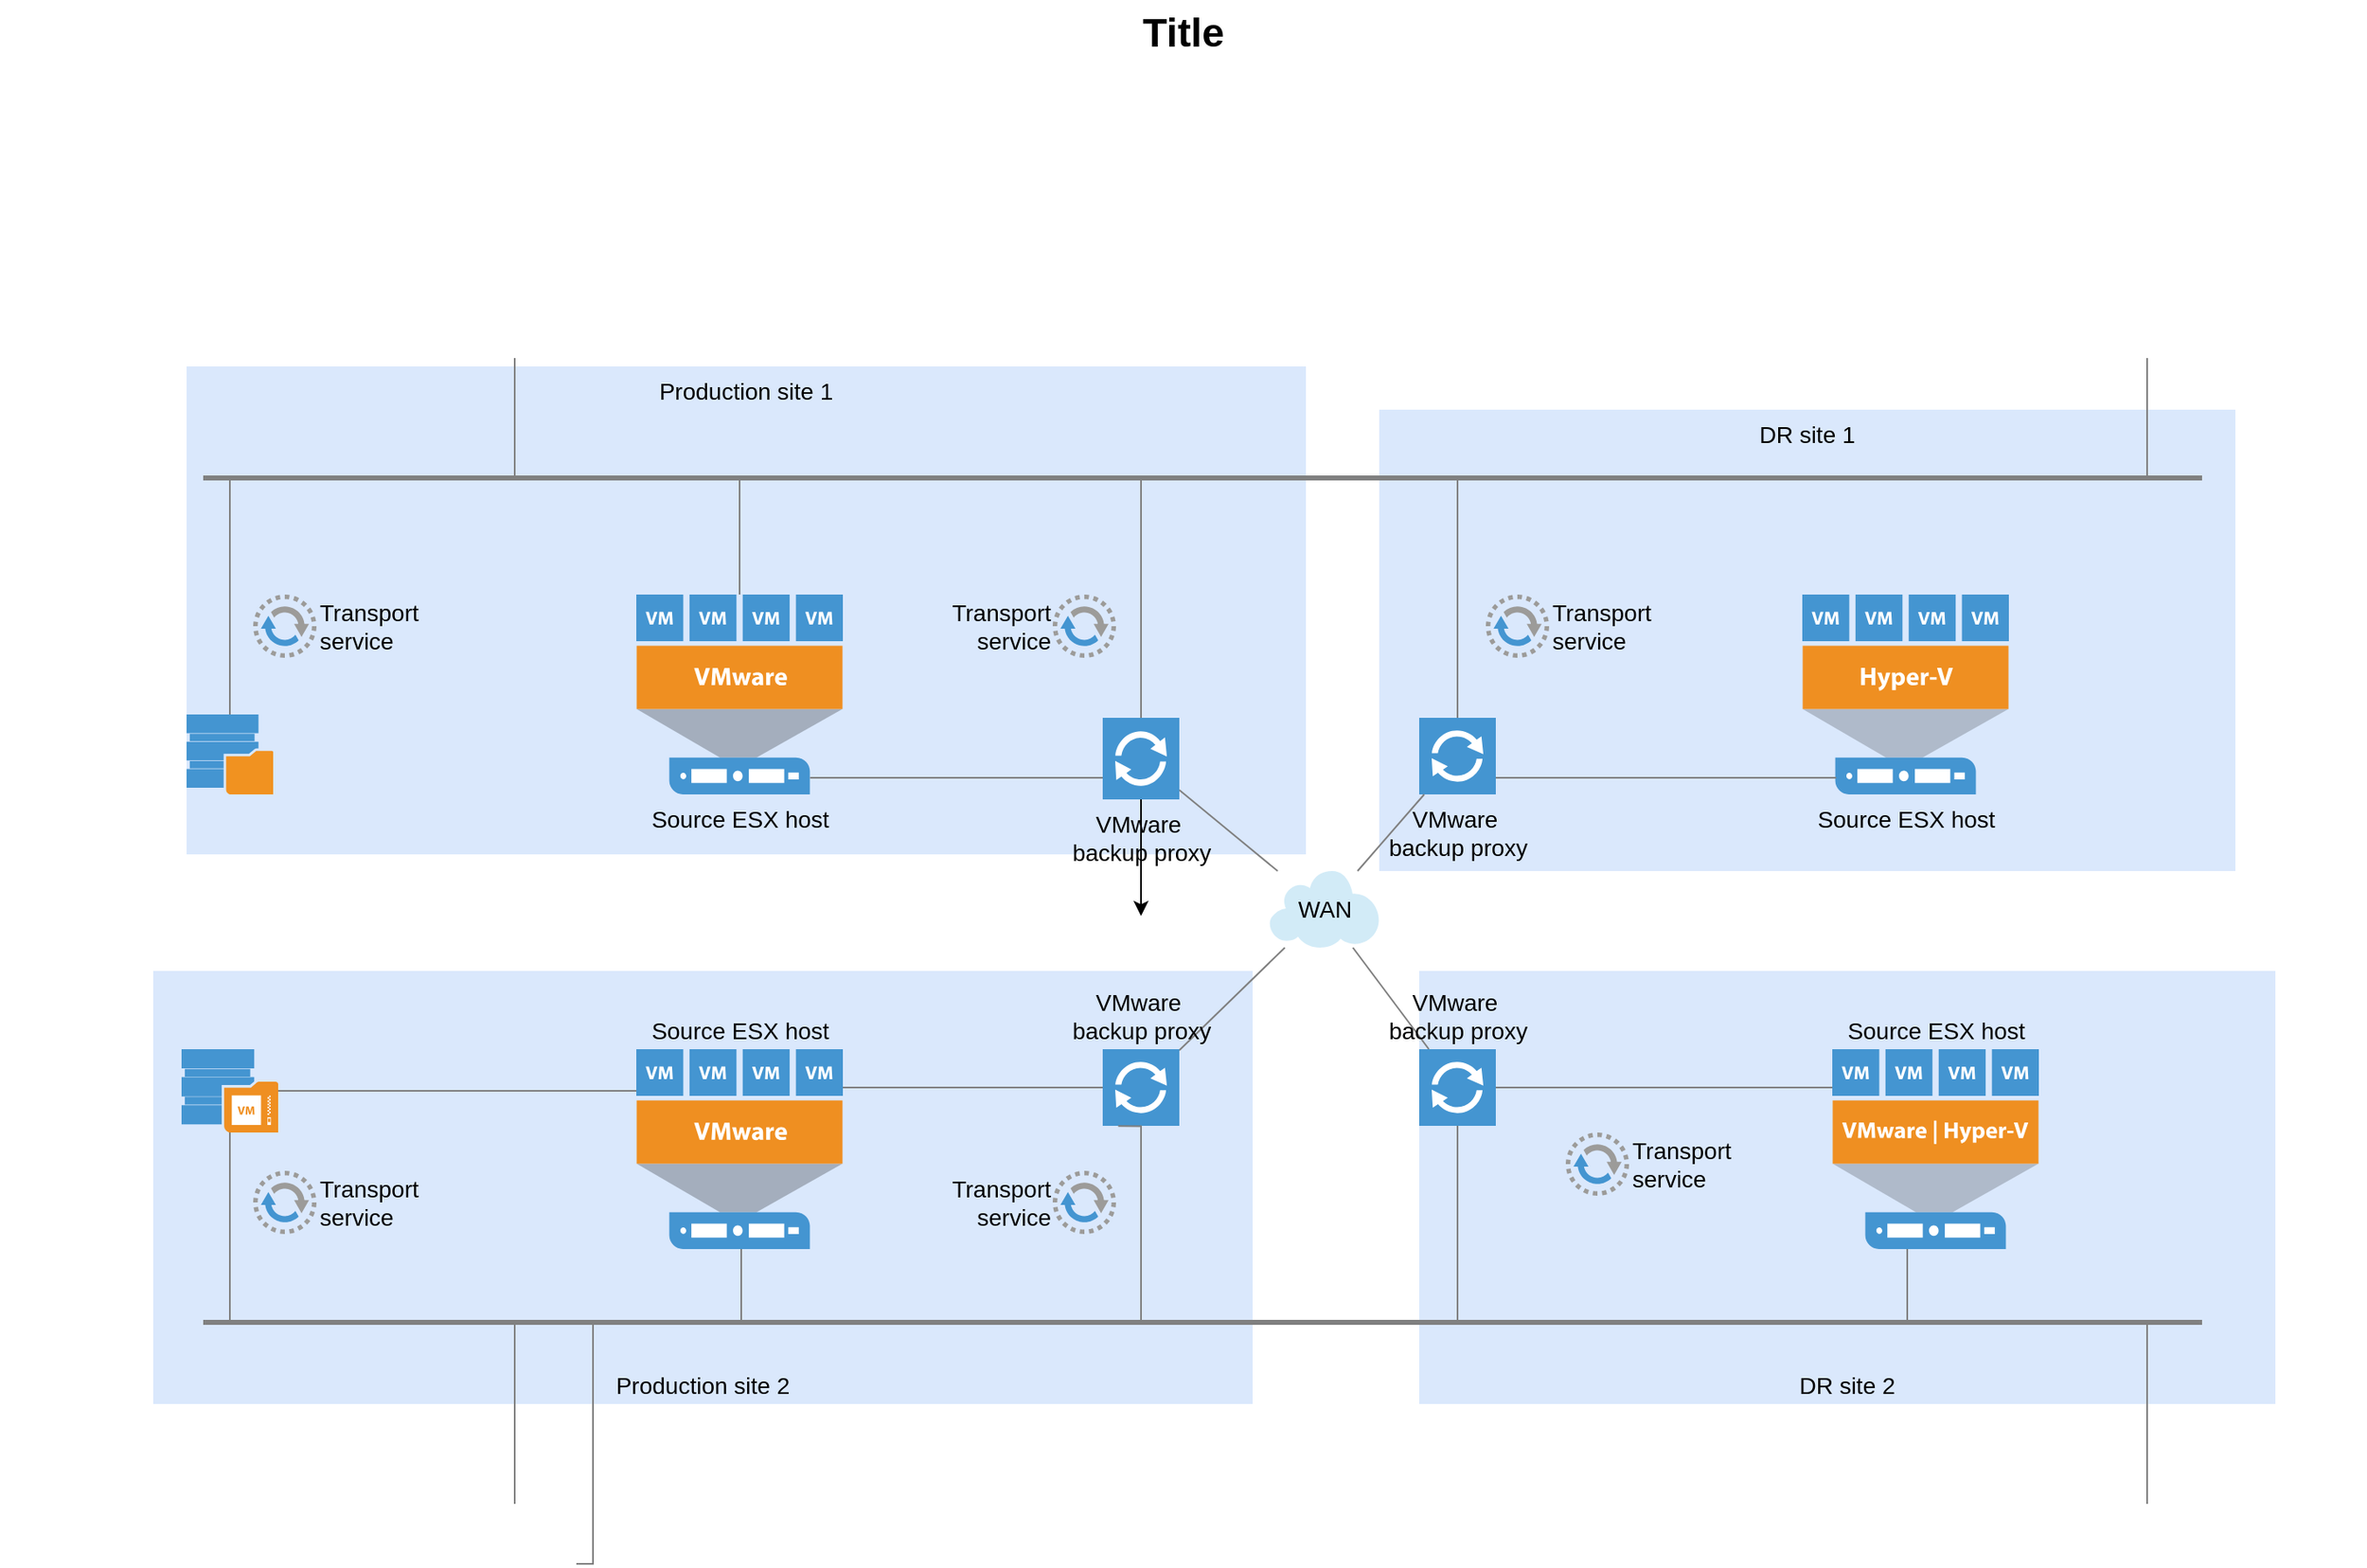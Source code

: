 <mxfile version="14.5.7" type="github" pages="2">
  <diagram name="Page-1" id="197159a0-c6a4-9194-75a8-e4174976684c">
    <mxGraphModel dx="1527" dy="981" grid="1" gridSize="10" guides="1" tooltips="1" connect="1" arrows="1" fold="1" page="1" pageScale="1.5" pageWidth="1169" pageHeight="826" background="none" math="0" shadow="0">
      <root>
        <mxCell id="0" style=";html=1;" />
        <mxCell id="1" style=";html=1;" parent="0" />
        <mxCell id="1257a543d1cacc4b-46" value="DR site 2" style="whiteSpace=wrap;html=1;fillColor=#dae8fc;fontSize=14;strokeColor=none;verticalAlign=bottom;" parent="1" vertex="1">
          <mxGeometry x="1012" y="643" width="514" height="260" as="geometry" />
        </mxCell>
        <mxCell id="1257a543d1cacc4b-45" value="Production site 2" style="whiteSpace=wrap;html=1;fillColor=#dae8fc;fontSize=14;strokeColor=none;verticalAlign=bottom;" parent="1" vertex="1">
          <mxGeometry x="252" y="643" width="660" height="260" as="geometry" />
        </mxCell>
        <mxCell id="1257a543d1cacc4b-44" value="DR site 1" style="whiteSpace=wrap;html=1;fillColor=#dae8fc;fontSize=14;strokeColor=none;verticalAlign=top;" parent="1" vertex="1">
          <mxGeometry x="988" y="306" width="514" height="277" as="geometry" />
        </mxCell>
        <mxCell id="1257a543d1cacc4b-43" value="Production site 1" style="whiteSpace=wrap;html=1;fillColor=#dae8fc;fontSize=14;strokeColor=none;verticalAlign=top;" parent="1" vertex="1">
          <mxGeometry x="272" y="280" width="672" height="293" as="geometry" />
        </mxCell>
        <mxCell id="1257a543d1cacc4b-11" style="edgeStyle=orthogonalEdgeStyle;rounded=0;html=1;startSize=10;endSize=10;jettySize=auto;orthogonalLoop=1;fontSize=14;endArrow=none;endFill=0;strokeColor=#808080;" parent="1" target="1257a543d1cacc4b-5" edge="1">
          <mxGeometry relative="1" as="geometry">
            <Array as="points">
              <mxPoint x="469" y="347" />
              <mxPoint x="604" y="347" />
            </Array>
            <mxPoint x="469" y="275" as="sourcePoint" />
          </mxGeometry>
        </mxCell>
        <mxCell id="1257a543d1cacc4b-12" style="edgeStyle=orthogonalEdgeStyle;rounded=0;html=1;startSize=10;endSize=10;jettySize=auto;orthogonalLoop=1;fontSize=14;endArrow=none;endFill=0;strokeColor=#808080;" parent="1" target="1257a543d1cacc4b-7" edge="1">
          <mxGeometry relative="1" as="geometry">
            <Array as="points">
              <mxPoint x="469" y="347" />
              <mxPoint x="845" y="347" />
            </Array>
            <mxPoint x="469" y="275" as="sourcePoint" />
          </mxGeometry>
        </mxCell>
        <mxCell id="1257a543d1cacc4b-13" style="edgeStyle=orthogonalEdgeStyle;rounded=0;html=1;startSize=10;endSize=10;jettySize=auto;orthogonalLoop=1;fontSize=14;endArrow=none;endFill=0;strokeColor=#808080;" parent="1" edge="1">
          <mxGeometry relative="1" as="geometry">
            <mxPoint x="1449" y="275" as="targetPoint" />
            <Array as="points">
              <mxPoint x="469" y="348" />
              <mxPoint x="1449" y="348" />
            </Array>
            <mxPoint x="469" y="275" as="sourcePoint" />
          </mxGeometry>
        </mxCell>
        <mxCell id="1257a543d1cacc4b-17" style="edgeStyle=orthogonalEdgeStyle;rounded=0;html=1;startSize=10;endSize=10;jettySize=auto;orthogonalLoop=1;fontSize=14;endArrow=none;endFill=0;strokeColor=#808080;" parent="1" target="1257a543d1cacc4b-8" edge="1">
          <mxGeometry relative="1" as="geometry">
            <Array as="points">
              <mxPoint x="1449" y="348" />
              <mxPoint x="1035" y="348" />
            </Array>
            <mxPoint x="1449" y="275" as="sourcePoint" />
          </mxGeometry>
        </mxCell>
        <mxCell id="1257a543d1cacc4b-10" style="edgeStyle=orthogonalEdgeStyle;rounded=0;html=1;startSize=10;endSize=10;jettySize=auto;orthogonalLoop=1;fontSize=14;endArrow=none;endFill=0;strokeColor=#808080;" parent="1" source="1257a543d1cacc4b-3" edge="1">
          <mxGeometry relative="1" as="geometry">
            <mxPoint x="469" y="275" as="targetPoint" />
            <Array as="points">
              <mxPoint x="298" y="347" />
              <mxPoint x="469" y="347" />
            </Array>
          </mxGeometry>
        </mxCell>
        <mxCell id="1257a543d1cacc4b-3" value="" style="shadow=0;dashed=0;html=1;strokeColor=none;fillColor=#4495D1;labelPosition=center;verticalLabelPosition=bottom;verticalAlign=top;shape=mxgraph.veeam.2d.backup_repository;fontSize=14;" parent="1" vertex="1">
          <mxGeometry x="272.0" y="489" width="52" height="48" as="geometry" />
        </mxCell>
        <mxCell id="1257a543d1cacc4b-5" value="Source ESX host" style="shadow=0;dashed=0;html=1;strokeColor=none;fillColor=#4495D1;labelPosition=center;verticalLabelPosition=bottom;verticalAlign=top;shape=mxgraph.veeam.2d.vmware_host;fontSize=14;" parent="1" vertex="1">
          <mxGeometry x="542" y="417" width="124" height="120" as="geometry" />
        </mxCell>
        <mxCell id="1257a543d1cacc4b-6" value="Source ESX host" style="shadow=0;dashed=0;html=1;strokeColor=none;fillColor=#4495D1;labelPosition=center;verticalLabelPosition=bottom;verticalAlign=top;shape=mxgraph.veeam.2d.hyper_v_host;fontFamily=Helvetica;fontSize=14;fontColor=#000000;align=center;" parent="1" vertex="1">
          <mxGeometry x="1242.0" y="417" width="124" height="120" as="geometry" />
        </mxCell>
        <mxCell id="1257a543d1cacc4b-14" style="rounded=0;html=1;startSize=10;endSize=10;jettySize=auto;orthogonalLoop=1;fontSize=14;endArrow=none;endFill=0;strokeColor=#808080;" parent="1" source="1257a543d1cacc4b-7" target="1257a543d1cacc4b-9" edge="1">
          <mxGeometry relative="1" as="geometry" />
        </mxCell>
        <mxCell id="1257a543d1cacc4b-39" style="edgeStyle=elbowEdgeStyle;rounded=0;elbow=vertical;html=1;startSize=10;endArrow=none;endFill=0;endSize=10;jettySize=auto;orthogonalLoop=1;strokeColor=#808080;fontSize=14;entryX=0.841;entryY=0.917;entryPerimeter=0;" parent="1" source="1257a543d1cacc4b-7" target="1257a543d1cacc4b-5" edge="1">
          <mxGeometry relative="1" as="geometry">
            <mxPoint x="648" y="528" as="targetPoint" />
            <Array as="points">
              <mxPoint x="744" y="527" />
            </Array>
          </mxGeometry>
        </mxCell>
        <mxCell id="Ahexsh2x2KisfyP_6CIZ-3" value="" style="edgeStyle=orthogonalEdgeStyle;rounded=0;orthogonalLoop=1;jettySize=auto;html=1;" edge="1" parent="1" source="1257a543d1cacc4b-7">
          <mxGeometry relative="1" as="geometry">
            <mxPoint x="845" y="610" as="targetPoint" />
          </mxGeometry>
        </mxCell>
        <object label="VMware&amp;nbsp;&lt;div&gt;backup&amp;nbsp;&lt;span&gt;proxy&lt;/span&gt;&lt;/div&gt;" id="1257a543d1cacc4b-7">
          <mxCell style="shadow=0;dashed=0;html=1;strokeColor=none;fillColor=#4495D1;labelPosition=center;verticalLabelPosition=bottom;verticalAlign=top;shape=mxgraph.veeam.2d.proxy;fontSize=14;" parent="1" vertex="1">
            <mxGeometry x="822" y="491" width="46" height="49" as="geometry" />
          </mxCell>
        </object>
        <mxCell id="1257a543d1cacc4b-16" style="edgeStyle=elbowEdgeStyle;rounded=0;html=1;startSize=10;endSize=10;jettySize=auto;orthogonalLoop=1;fontSize=14;endArrow=none;endFill=0;strokeColor=#808080;elbow=vertical;entryX=0.164;entryY=0.919;entryPerimeter=0;" parent="1" source="1257a543d1cacc4b-8" target="1257a543d1cacc4b-6" edge="1">
          <mxGeometry relative="1" as="geometry">
            <Array as="points">
              <mxPoint x="1150" y="527" />
            </Array>
          </mxGeometry>
        </mxCell>
        <mxCell id="1257a543d1cacc4b-8" value="VMware&amp;nbsp;&lt;div&gt;backup&amp;nbsp;&lt;span&gt;proxy&lt;/span&gt;&lt;/div&gt;" style="shadow=0;dashed=0;html=1;strokeColor=none;fillColor=#4495D1;labelPosition=center;verticalLabelPosition=bottom;verticalAlign=top;shape=mxgraph.veeam.2d.proxy;fontSize=14;" parent="1" vertex="1">
          <mxGeometry x="1012.0" y="491" width="46" height="46" as="geometry" />
        </mxCell>
        <mxCell id="1257a543d1cacc4b-15" style="rounded=0;html=1;startSize=10;endSize=10;jettySize=auto;orthogonalLoop=1;fontSize=14;endArrow=none;endFill=0;strokeColor=#808080;" parent="1" source="1257a543d1cacc4b-9" target="1257a543d1cacc4b-8" edge="1">
          <mxGeometry relative="1" as="geometry" />
        </mxCell>
        <mxCell id="1257a543d1cacc4b-9" value="WAN" style="shadow=0;dashed=0;html=1;strokeColor=none;fillColor=#4495D1;labelPosition=center;verticalLabelPosition=middle;verticalAlign=middle;shape=mxgraph.veeam.2d.cloud;fontSize=14;align=center;" parent="1" vertex="1">
          <mxGeometry x="922" y="583" width="66" height="46" as="geometry" />
        </mxCell>
        <mxCell id="1257a543d1cacc4b-18" value="Transport&lt;div&gt;service&lt;/div&gt;" style="shadow=0;dashed=0;html=1;strokeColor=none;fillColor=#4495D1;labelPosition=right;verticalLabelPosition=middle;verticalAlign=middle;shape=mxgraph.veeam.2d.data_mover;fontSize=14;align=left;" parent="1" vertex="1">
          <mxGeometry x="312" y="417" width="38" height="38" as="geometry" />
        </mxCell>
        <mxCell id="1257a543d1cacc4b-19" value="Transport&lt;div&gt;service&lt;/div&gt;" style="shadow=0;dashed=0;html=1;strokeColor=none;fillColor=#4495D1;labelPosition=left;verticalLabelPosition=middle;verticalAlign=middle;shape=mxgraph.veeam.2d.data_mover;fontSize=14;align=right;" parent="1" vertex="1">
          <mxGeometry x="792" y="417" width="38" height="38" as="geometry" />
        </mxCell>
        <mxCell id="1257a543d1cacc4b-20" value="Transport&lt;div&gt;service&lt;/div&gt;" style="shadow=0;dashed=0;html=1;strokeColor=none;fillColor=#4495D1;labelPosition=right;verticalLabelPosition=middle;verticalAlign=middle;shape=mxgraph.veeam.2d.data_mover;fontSize=14;align=left;" parent="1" vertex="1">
          <mxGeometry x="1052" y="417" width="38" height="38" as="geometry" />
        </mxCell>
        <mxCell id="1257a543d1cacc4b-31" style="edgeStyle=elbowEdgeStyle;rounded=0;html=1;startSize=10;endSize=10;jettySize=auto;orthogonalLoop=1;fontSize=14;endArrow=none;endFill=0;strokeColor=#808080;elbow=vertical;" parent="1" source="1257a543d1cacc4b-21" target="1257a543d1cacc4b-22" edge="1">
          <mxGeometry relative="1" as="geometry">
            <Array as="points">
              <mxPoint x="500" y="715" />
              <mxPoint x="500" y="660" />
            </Array>
          </mxGeometry>
        </mxCell>
        <mxCell id="1257a543d1cacc4b-21" value="" style="shadow=0;dashed=0;html=1;strokeColor=none;fillColor=#4495D1;labelPosition=center;verticalLabelPosition=bottom;verticalAlign=top;shape=mxgraph.veeam.2d.backup_repository_2;fontSize=14;" parent="1" vertex="1">
          <mxGeometry x="269" y="690" width="58" height="50" as="geometry" />
        </mxCell>
        <mxCell id="1257a543d1cacc4b-30" style="edgeStyle=elbowEdgeStyle;rounded=0;html=1;startSize=10;endSize=10;jettySize=auto;orthogonalLoop=1;fontSize=14;endArrow=none;endFill=0;strokeColor=#808080;elbow=vertical;" parent="1" source="1257a543d1cacc4b-22" target="1257a543d1cacc4b-23" edge="1">
          <mxGeometry relative="1" as="geometry" />
        </mxCell>
        <mxCell id="1257a543d1cacc4b-22" value="Source ESX host" style="shadow=0;dashed=0;html=1;strokeColor=none;fillColor=#4495D1;labelPosition=center;verticalLabelPosition=top;verticalAlign=bottom;shape=mxgraph.veeam.2d.vmware_host;fontSize=14;align=center;" parent="1" vertex="1">
          <mxGeometry x="542" y="690" width="124" height="120" as="geometry" />
        </mxCell>
        <mxCell id="1257a543d1cacc4b-27" style="rounded=0;html=1;startSize=10;endSize=10;jettySize=auto;orthogonalLoop=1;fontSize=14;endArrow=none;endFill=0;strokeColor=#808080;" parent="1" source="1257a543d1cacc4b-23" target="1257a543d1cacc4b-9" edge="1">
          <mxGeometry relative="1" as="geometry" />
        </mxCell>
        <mxCell id="1257a543d1cacc4b-23" value="VMware&amp;nbsp;&lt;div&gt;backup&amp;nbsp;&lt;span&gt;proxy&lt;/span&gt;&lt;/div&gt;" style="shadow=0;dashed=0;html=1;strokeColor=none;fillColor=#4495D1;labelPosition=center;verticalLabelPosition=top;verticalAlign=bottom;shape=mxgraph.veeam.2d.proxy;fontSize=14;align=center;" parent="1" vertex="1">
          <mxGeometry x="822" y="690" width="46" height="46" as="geometry" />
        </mxCell>
        <mxCell id="1257a543d1cacc4b-26" style="rounded=0;html=1;startSize=10;endSize=10;jettySize=auto;orthogonalLoop=1;fontSize=14;endArrow=none;endFill=0;strokeColor=#808080;" parent="1" source="1257a543d1cacc4b-24" target="1257a543d1cacc4b-9" edge="1">
          <mxGeometry relative="1" as="geometry" />
        </mxCell>
        <mxCell id="1257a543d1cacc4b-33" style="edgeStyle=elbowEdgeStyle;rounded=0;html=1;startSize=10;endSize=10;jettySize=auto;orthogonalLoop=1;fontSize=14;endArrow=none;endFill=0;strokeColor=#808080;elbow=vertical;" parent="1" source="1257a543d1cacc4b-24" target="1257a543d1cacc4b-25" edge="1">
          <mxGeometry relative="1" as="geometry" />
        </mxCell>
        <mxCell id="1257a543d1cacc4b-24" value="VMware&amp;nbsp;&lt;div&gt;backup&amp;nbsp;&lt;span&gt;proxy&lt;/span&gt;&lt;/div&gt;" style="shadow=0;dashed=0;html=1;strokeColor=none;fillColor=#4495D1;labelPosition=center;verticalLabelPosition=top;verticalAlign=bottom;shape=mxgraph.veeam.2d.proxy;fontSize=14;align=center;" parent="1" vertex="1">
          <mxGeometry x="1012.0" y="690.0" width="46" height="46" as="geometry" />
        </mxCell>
        <mxCell id="1257a543d1cacc4b-25" value="Source ESX host" style="shadow=0;dashed=0;html=1;strokeColor=none;fillColor=#4495D1;labelPosition=center;verticalLabelPosition=top;verticalAlign=bottom;shape=mxgraph.veeam.2d.hyper_v_vmware_host;fontSize=14;align=center;" parent="1" vertex="1">
          <mxGeometry x="1260.0" y="690" width="124" height="120" as="geometry" />
        </mxCell>
        <mxCell id="1257a543d1cacc4b-32" style="edgeStyle=orthogonalEdgeStyle;rounded=0;html=1;startSize=10;endSize=10;jettySize=auto;orthogonalLoop=1;fontSize=14;endArrow=none;endFill=0;strokeColor=#808080;" parent="1" target="1257a543d1cacc4b-21" edge="1">
          <mxGeometry relative="1" as="geometry">
            <mxPoint x="312" y="843" as="targetPoint" />
            <Array as="points">
              <mxPoint x="469" y="853" />
              <mxPoint x="298" y="853" />
            </Array>
            <mxPoint x="469" y="963" as="sourcePoint" />
          </mxGeometry>
        </mxCell>
        <mxCell id="1257a543d1cacc4b-37" style="edgeStyle=orthogonalEdgeStyle;rounded=0;html=1;startSize=10;endSize=10;jettySize=auto;orthogonalLoop=1;fontSize=14;endArrow=none;endFill=0;strokeColor=#808080;" parent="1" target="1257a543d1cacc4b-22" edge="1">
          <mxGeometry relative="1" as="geometry">
            <Array as="points">
              <mxPoint x="469" y="853" />
              <mxPoint x="605" y="853" />
            </Array>
            <mxPoint x="469" y="963" as="sourcePoint" />
          </mxGeometry>
        </mxCell>
        <mxCell id="1257a543d1cacc4b-38" style="edgeStyle=orthogonalEdgeStyle;rounded=0;html=1;entryX=0.202;entryY=1.004;entryPerimeter=0;startSize=10;endSize=10;jettySize=auto;orthogonalLoop=1;fontSize=14;endArrow=none;endFill=0;strokeColor=#808080;" parent="1" target="1257a543d1cacc4b-23" edge="1">
          <mxGeometry relative="1" as="geometry">
            <Array as="points">
              <mxPoint x="516" y="853" />
              <mxPoint x="845" y="853" />
              <mxPoint x="845" y="737" />
            </Array>
            <mxPoint x="506" y="999" as="sourcePoint" />
          </mxGeometry>
        </mxCell>
        <mxCell id="1257a543d1cacc4b-34" style="edgeStyle=orthogonalEdgeStyle;rounded=0;html=1;startSize=10;endSize=10;jettySize=auto;orthogonalLoop=1;fontSize=14;endArrow=none;endFill=0;strokeColor=#808080;" parent="1" target="1257a543d1cacc4b-25" edge="1">
          <mxGeometry relative="1" as="geometry">
            <Array as="points">
              <mxPoint x="1449" y="853" />
              <mxPoint x="1305" y="853" />
            </Array>
            <mxPoint x="1449" y="963" as="sourcePoint" />
          </mxGeometry>
        </mxCell>
        <mxCell id="1257a543d1cacc4b-35" style="edgeStyle=orthogonalEdgeStyle;rounded=0;html=1;startSize=10;endSize=10;jettySize=auto;orthogonalLoop=1;fontSize=14;endArrow=none;endFill=0;strokeColor=#808080;" parent="1" target="1257a543d1cacc4b-24" edge="1">
          <mxGeometry relative="1" as="geometry">
            <Array as="points">
              <mxPoint x="1449" y="853" />
              <mxPoint x="1035" y="853" />
            </Array>
            <mxPoint x="1449" y="963" as="sourcePoint" />
          </mxGeometry>
        </mxCell>
        <mxCell id="1257a543d1cacc4b-40" value="Transport&lt;div&gt;service&lt;/div&gt;" style="shadow=0;dashed=0;html=1;strokeColor=none;fillColor=#4495D1;labelPosition=right;verticalLabelPosition=middle;verticalAlign=middle;shape=mxgraph.veeam.2d.data_mover;fontSize=14;align=left;" parent="1" vertex="1">
          <mxGeometry x="312" y="763" width="38" height="38" as="geometry" />
        </mxCell>
        <mxCell id="1257a543d1cacc4b-41" value="Transport&lt;div&gt;service&lt;/div&gt;" style="shadow=0;dashed=0;html=1;strokeColor=none;fillColor=#4495D1;labelPosition=left;verticalLabelPosition=middle;verticalAlign=middle;shape=mxgraph.veeam.2d.data_mover;fontSize=14;align=right;" parent="1" vertex="1">
          <mxGeometry x="792" y="763" width="38" height="38" as="geometry" />
        </mxCell>
        <mxCell id="1257a543d1cacc4b-42" value="Transport&lt;div&gt;service&lt;/div&gt;" style="shadow=0;dashed=0;html=1;strokeColor=none;fillColor=#4495D1;labelPosition=right;verticalLabelPosition=middle;verticalAlign=middle;shape=mxgraph.veeam.2d.data_mover;fontSize=14;align=left;" parent="1" vertex="1">
          <mxGeometry x="1100" y="740" width="38" height="38" as="geometry" />
        </mxCell>
        <mxCell id="1257a543d1cacc4b-49" value="" style="line;strokeWidth=3;html=1;fillColor=none;gradientColor=none;fontSize=14;strokeColor=#808080;" parent="1" vertex="1">
          <mxGeometry x="282" y="342" width="1200" height="10" as="geometry" />
        </mxCell>
        <mxCell id="1257a543d1cacc4b-50" value="" style="line;strokeWidth=3;html=1;fillColor=none;gradientColor=none;fontSize=14;strokeColor=#808080;" parent="1" vertex="1">
          <mxGeometry x="282" y="849" width="1200" height="10" as="geometry" />
        </mxCell>
        <mxCell id="1257a543d1cacc4b-51" style="edgeStyle=orthogonalEdgeStyle;rounded=0;html=1;startSize=10;endSize=10;jettySize=auto;orthogonalLoop=1;fontSize=14;endArrow=none;endFill=0;strokeColor=#808080;" parent="1" target="1257a543d1cacc4b-50" edge="1">
          <mxGeometry relative="1" as="geometry">
            <mxPoint x="516.353" y="963" as="targetPoint" />
            <mxPoint x="1449.0" y="963" as="sourcePoint" />
            <Array as="points">
              <mxPoint x="1449" y="853" />
            </Array>
          </mxGeometry>
        </mxCell>
        <mxCell id="1257a543d1cacc4b-52" value="Title" style="text;strokeColor=none;fillColor=none;html=1;fontSize=24;fontStyle=1;verticalAlign=middle;align=center;" parent="1" vertex="1">
          <mxGeometry x="160" y="60" width="1420" height="40" as="geometry" />
        </mxCell>
      </root>
    </mxGraphModel>
  </diagram>
  <diagram id="NxkClXFvRpCbtk4V7vYW" name="Page-2">
    <mxGraphModel dx="1298" dy="834" grid="1" gridSize="10" guides="1" tooltips="1" connect="1" arrows="1" fold="1" page="1" pageScale="1" pageWidth="1169" pageHeight="1654" math="0" shadow="0">
      <root>
        <mxCell id="J9PgDq4TIxUnffOrXqY2-0" />
        <mxCell id="J9PgDq4TIxUnffOrXqY2-1" parent="J9PgDq4TIxUnffOrXqY2-0" />
        <mxCell id="_2_N7yEcYpxQoZ8WfLal-38" value="" style="shape=ext;double=1;rounded=1;html=1;fillColor=none;fontStyle=1;labelBackgroundColor=none;labelBorderColor=none;whiteSpace=wrap;" vertex="1" parent="J9PgDq4TIxUnffOrXqY2-1">
          <mxGeometry x="440" y="420" width="160" height="240" as="geometry" />
        </mxCell>
        <mxCell id="_2_N7yEcYpxQoZ8WfLal-0" value="" style="outlineConnect=0;dashed=0;verticalLabelPosition=bottom;verticalAlign=top;align=center;html=1;shape=mxgraph.aws3.vpc;fillColor=#F58536;gradientColor=none;" vertex="1" parent="J9PgDq4TIxUnffOrXqY2-1">
          <mxGeometry x="585" y="1040" width="67.5" height="81" as="geometry" />
        </mxCell>
        <mxCell id="_2_N7yEcYpxQoZ8WfLal-1" value="" style="outlineConnect=0;dashed=0;verticalLabelPosition=bottom;verticalAlign=top;align=center;html=1;shape=mxgraph.aws3.vpc_nat_gateway;fillColor=#F58536;gradientColor=none;" vertex="1" parent="J9PgDq4TIxUnffOrXqY2-1">
          <mxGeometry x="650" y="1000" width="69" height="72" as="geometry" />
        </mxCell>
        <mxCell id="_2_N7yEcYpxQoZ8WfLal-2" value="" style="outlineConnect=0;dashed=0;verticalLabelPosition=bottom;verticalAlign=top;align=center;html=1;shape=mxgraph.aws3.vpn_gateway;fillColor=#F58536;gradientColor=none;" vertex="1" parent="J9PgDq4TIxUnffOrXqY2-1">
          <mxGeometry x="680" y="992" width="69" height="72" as="geometry" />
        </mxCell>
        <mxCell id="_2_N7yEcYpxQoZ8WfLal-12" value="" style="edgeStyle=orthogonalEdgeStyle;rounded=0;orthogonalLoop=1;jettySize=auto;html=1;" edge="1" parent="J9PgDq4TIxUnffOrXqY2-1" source="_2_N7yEcYpxQoZ8WfLal-3" target="_2_N7yEcYpxQoZ8WfLal-8">
          <mxGeometry relative="1" as="geometry" />
        </mxCell>
        <mxCell id="_2_N7yEcYpxQoZ8WfLal-3" value="" style="fontColor=#0066CC;verticalAlign=top;verticalLabelPosition=bottom;labelPosition=center;align=center;html=1;outlineConnect=0;fillColor=#CCCCCC;strokeColor=#6881B3;gradientColor=none;gradientDirection=north;strokeWidth=2;shape=mxgraph.networks.firewall;" vertex="1" parent="J9PgDq4TIxUnffOrXqY2-1">
          <mxGeometry x="230" y="100" width="150" height="40" as="geometry" />
        </mxCell>
        <mxCell id="_2_N7yEcYpxQoZ8WfLal-20" value="" style="edgeStyle=orthogonalEdgeStyle;rounded=0;orthogonalLoop=1;jettySize=auto;html=1;" edge="1" parent="J9PgDq4TIxUnffOrXqY2-1" source="_2_N7yEcYpxQoZ8WfLal-4" target="_2_N7yEcYpxQoZ8WfLal-6">
          <mxGeometry relative="1" as="geometry" />
        </mxCell>
        <mxCell id="_2_N7yEcYpxQoZ8WfLal-4" value="" style="html=1;dashed=0;whitespace=wrap;fillColor=#2875E2;strokeColor=#ffffff;points=[[0.005,0.63,0],[0.1,0.2,0],[0.9,0.2,0],[0.5,0,0],[0.995,0.63,0],[0.72,0.99,0],[0.5,1,0],[0.28,0.99,0]];shape=mxgraph.kubernetes.icon;prIcon=pod" vertex="1" parent="J9PgDq4TIxUnffOrXqY2-1">
          <mxGeometry x="200" y="530" width="50" height="48" as="geometry" />
        </mxCell>
        <mxCell id="_2_N7yEcYpxQoZ8WfLal-21" value="" style="edgeStyle=orthogonalEdgeStyle;rounded=0;orthogonalLoop=1;jettySize=auto;html=1;" edge="1" parent="J9PgDq4TIxUnffOrXqY2-1" source="_2_N7yEcYpxQoZ8WfLal-5" target="_2_N7yEcYpxQoZ8WfLal-6">
          <mxGeometry relative="1" as="geometry" />
        </mxCell>
        <mxCell id="_2_N7yEcYpxQoZ8WfLal-5" value="" style="html=1;dashed=0;whitespace=wrap;fillColor=#2875E2;strokeColor=#ffffff;points=[[0.005,0.63,0],[0.1,0.2,0],[0.9,0.2,0],[0.5,0,0],[0.995,0.63,0],[0.72,0.99,0],[0.5,1,0],[0.28,0.99,0]];shape=mxgraph.kubernetes.icon;prIcon=pod" vertex="1" parent="J9PgDq4TIxUnffOrXqY2-1">
          <mxGeometry x="280" y="530" width="50" height="48" as="geometry" />
        </mxCell>
        <mxCell id="_2_N7yEcYpxQoZ8WfLal-6" value="" style="html=1;dashed=0;whitespace=wrap;fillColor=#2875E2;strokeColor=#ffffff;points=[[0.005,0.63,0],[0.1,0.2,0],[0.9,0.2,0],[0.5,0,0],[0.995,0.63,0],[0.72,0.99,0],[0.5,1,0],[0.28,0.99,0]];shape=mxgraph.kubernetes.icon;prIcon=pod" vertex="1" parent="J9PgDq4TIxUnffOrXqY2-1">
          <mxGeometry x="360" y="530" width="50" height="48" as="geometry" />
        </mxCell>
        <mxCell id="_2_N7yEcYpxQoZ8WfLal-7" value="" style="outlineConnect=0;dashed=0;verticalLabelPosition=bottom;verticalAlign=top;align=center;html=1;shape=mxgraph.aws3.virtual_private_cloud;fillColor=#F58534;gradientColor=none;" vertex="1" parent="J9PgDq4TIxUnffOrXqY2-1">
          <mxGeometry x="40" y="50" width="79.5" height="54" as="geometry" />
        </mxCell>
        <mxCell id="_2_N7yEcYpxQoZ8WfLal-15" value="" style="edgeStyle=orthogonalEdgeStyle;rounded=0;orthogonalLoop=1;jettySize=auto;html=1;" edge="1" parent="J9PgDq4TIxUnffOrXqY2-1" source="_2_N7yEcYpxQoZ8WfLal-8" target="_2_N7yEcYpxQoZ8WfLal-13">
          <mxGeometry relative="1" as="geometry" />
        </mxCell>
        <mxCell id="_2_N7yEcYpxQoZ8WfLal-8" value="" style="outlineConnect=0;dashed=0;verticalLabelPosition=bottom;verticalAlign=top;align=center;html=1;shape=mxgraph.aws3.customer_gateway;fillColor=#F58534;gradientColor=none;" vertex="1" parent="J9PgDq4TIxUnffOrXqY2-1">
          <mxGeometry x="270.5" y="180" width="69" height="60" as="geometry" />
        </mxCell>
        <mxCell id="_2_N7yEcYpxQoZ8WfLal-9" value="" style="shape=singleArrow;direction=south;whiteSpace=wrap;html=1;" vertex="1" parent="J9PgDq4TIxUnffOrXqY2-1">
          <mxGeometry x="220" y="30" width="20" height="70" as="geometry" />
        </mxCell>
        <mxCell id="_2_N7yEcYpxQoZ8WfLal-10" value="" style="shape=singleArrow;direction=south;whiteSpace=wrap;html=1;" vertex="1" parent="J9PgDq4TIxUnffOrXqY2-1">
          <mxGeometry x="295" y="30" width="20" height="70" as="geometry" />
        </mxCell>
        <mxCell id="_2_N7yEcYpxQoZ8WfLal-11" value="" style="shape=singleArrow;direction=south;whiteSpace=wrap;html=1;" vertex="1" parent="J9PgDq4TIxUnffOrXqY2-1">
          <mxGeometry x="360" y="30" width="20" height="70" as="geometry" />
        </mxCell>
        <mxCell id="_2_N7yEcYpxQoZ8WfLal-17" value="" style="edgeStyle=orthogonalEdgeStyle;rounded=0;orthogonalLoop=1;jettySize=auto;html=1;" edge="1" parent="J9PgDq4TIxUnffOrXqY2-1" source="_2_N7yEcYpxQoZ8WfLal-13" target="_2_N7yEcYpxQoZ8WfLal-16">
          <mxGeometry relative="1" as="geometry" />
        </mxCell>
        <mxCell id="_2_N7yEcYpxQoZ8WfLal-13" value="" style="fontColor=#0066CC;verticalAlign=top;verticalLabelPosition=bottom;labelPosition=center;align=center;html=1;outlineConnect=0;fillColor=#CCCCCC;strokeColor=#6881B3;gradientColor=none;gradientDirection=north;strokeWidth=2;shape=mxgraph.networks.firewall;" vertex="1" parent="J9PgDq4TIxUnffOrXqY2-1">
          <mxGeometry x="230" y="270" width="150" height="40" as="geometry" />
        </mxCell>
        <mxCell id="_2_N7yEcYpxQoZ8WfLal-19" value="" style="edgeStyle=orthogonalEdgeStyle;rounded=0;orthogonalLoop=1;jettySize=auto;html=1;" edge="1" parent="J9PgDq4TIxUnffOrXqY2-1" source="_2_N7yEcYpxQoZ8WfLal-16" target="_2_N7yEcYpxQoZ8WfLal-18">
          <mxGeometry relative="1" as="geometry" />
        </mxCell>
        <mxCell id="_2_N7yEcYpxQoZ8WfLal-16" value="" style="outlineConnect=0;dashed=0;verticalLabelPosition=bottom;verticalAlign=top;align=center;html=1;shape=mxgraph.aws3.application_load_balancer;fillColor=#F58534;gradientColor=none;" vertex="1" parent="J9PgDq4TIxUnffOrXqY2-1">
          <mxGeometry x="270.5" y="360" width="69" height="72" as="geometry" />
        </mxCell>
        <mxCell id="_2_N7yEcYpxQoZ8WfLal-22" value="" style="edgeStyle=orthogonalEdgeStyle;rounded=0;orthogonalLoop=1;jettySize=auto;html=1;" edge="1" parent="J9PgDq4TIxUnffOrXqY2-1" source="_2_N7yEcYpxQoZ8WfLal-18" target="_2_N7yEcYpxQoZ8WfLal-5">
          <mxGeometry relative="1" as="geometry" />
        </mxCell>
        <mxCell id="_2_N7yEcYpxQoZ8WfLal-18" value="" style="html=1;dashed=0;whitespace=wrap;fillColor=#2875E2;strokeColor=#ffffff;points=[[0.005,0.63,0],[0.1,0.2,0],[0.9,0.2,0],[0.5,0,0],[0.995,0.63,0],[0.72,0.99,0],[0.5,1,0],[0.28,0.99,0]];shape=mxgraph.kubernetes.icon;prIcon=ep" vertex="1" parent="J9PgDq4TIxUnffOrXqY2-1">
          <mxGeometry x="280" y="460" width="50" height="48" as="geometry" />
        </mxCell>
        <mxCell id="_2_N7yEcYpxQoZ8WfLal-27" value="" style="outlineConnect=0;dashed=0;verticalLabelPosition=bottom;verticalAlign=top;align=center;html=1;shape=mxgraph.aws3.codepipeline;fillColor=#759C3E;gradientColor=none;" vertex="1" parent="J9PgDq4TIxUnffOrXqY2-1">
          <mxGeometry x="533.88" y="524" width="43" height="32" as="geometry" />
        </mxCell>
        <mxCell id="_2_N7yEcYpxQoZ8WfLal-28" value="" style="outlineConnect=0;dashed=0;verticalLabelPosition=bottom;verticalAlign=top;align=center;html=1;shape=mxgraph.aws3.codecommit;fillColor=#759C3E;gradientColor=none;" vertex="1" parent="J9PgDq4TIxUnffOrXqY2-1">
          <mxGeometry x="533.01" y="460" width="44.75" height="30" as="geometry" />
        </mxCell>
        <mxCell id="_2_N7yEcYpxQoZ8WfLal-32" value="" style="outlineConnect=0;dashed=0;verticalLabelPosition=bottom;verticalAlign=top;align=center;html=1;shape=mxgraph.aws3.x_ray;fillColor=#759C3E;gradientColor=none;" vertex="1" parent="J9PgDq4TIxUnffOrXqY2-1">
          <mxGeometry x="535.88" y="591" width="39" height="40" as="geometry" />
        </mxCell>
        <mxCell id="_2_N7yEcYpxQoZ8WfLal-37" value="" style="edgeStyle=orthogonalEdgeStyle;rounded=0;orthogonalLoop=1;jettySize=auto;html=1;" edge="1" parent="J9PgDq4TIxUnffOrXqY2-1" source="_2_N7yEcYpxQoZ8WfLal-36" target="_2_N7yEcYpxQoZ8WfLal-6">
          <mxGeometry relative="1" as="geometry" />
        </mxCell>
        <mxCell id="_2_N7yEcYpxQoZ8WfLal-36" value="" style="html=1;dashed=0;whitespace=wrap;fillColor=#2875E2;strokeColor=#ffffff;points=[[0.005,0.63,0],[0.1,0.2,0],[0.9,0.2,0],[0.5,0,0],[0.995,0.63,0],[0.72,0.99,0],[0.5,1,0],[0.28,0.99,0]];shape=mxgraph.kubernetes.icon;prIcon=pod" vertex="1" parent="J9PgDq4TIxUnffOrXqY2-1">
          <mxGeometry x="450" y="530" width="50" height="48" as="geometry" />
        </mxCell>
        <mxCell id="_2_N7yEcYpxQoZ8WfLal-39" value="云效2020&lt;br&gt;" style="text;html=1;strokeColor=none;fillColor=none;align=center;verticalAlign=middle;whiteSpace=wrap;rounded=0;labelBackgroundColor=none;" vertex="1" parent="J9PgDq4TIxUnffOrXqY2-1">
          <mxGeometry x="460" y="432" width="50" height="18" as="geometry" />
        </mxCell>
        <mxCell id="_2_N7yEcYpxQoZ8WfLal-41" value="pod" style="text;html=1;strokeColor=none;fillColor=none;align=center;verticalAlign=middle;whiteSpace=wrap;rounded=0;labelBackgroundColor=none;" vertex="1" parent="J9PgDq4TIxUnffOrXqY2-1">
          <mxGeometry x="770" y="387" width="50" height="18" as="geometry" />
        </mxCell>
        <mxCell id="_2_N7yEcYpxQoZ8WfLal-42" value="codeup" style="text;html=1;strokeColor=none;fillColor=none;align=center;verticalAlign=middle;whiteSpace=wrap;rounded=0;labelBackgroundColor=none;" vertex="1" parent="J9PgDq4TIxUnffOrXqY2-1">
          <mxGeometry x="554" y="484" width="50" height="18" as="geometry" />
        </mxCell>
        <mxCell id="_2_N7yEcYpxQoZ8WfLal-44" value="Flow" style="text;html=1;strokeColor=none;fillColor=none;align=center;verticalAlign=middle;whiteSpace=wrap;rounded=0;labelBackgroundColor=none;" vertex="1" parent="J9PgDq4TIxUnffOrXqY2-1">
          <mxGeometry x="560" y="550" width="50" height="18" as="geometry" />
        </mxCell>
        <mxCell id="_2_N7yEcYpxQoZ8WfLal-45" value="nexus" style="text;html=1;strokeColor=none;fillColor=none;align=center;verticalAlign=middle;whiteSpace=wrap;rounded=0;labelBackgroundColor=none;" vertex="1" parent="J9PgDq4TIxUnffOrXqY2-1">
          <mxGeometry x="550" y="631" width="50" height="18" as="geometry" />
        </mxCell>
        <mxCell id="_2_N7yEcYpxQoZ8WfLal-52" value="" style="endArrow=classic;html=1;entryX=0.5;entryY=1;entryDx=0;entryDy=0;entryPerimeter=0;exitX=0.5;exitY=0.03;exitDx=0;exitDy=0;exitPerimeter=0;" edge="1" parent="J9PgDq4TIxUnffOrXqY2-1" source="_2_N7yEcYpxQoZ8WfLal-32" target="_2_N7yEcYpxQoZ8WfLal-27">
          <mxGeometry width="50" height="50" relative="1" as="geometry">
            <mxPoint x="560" y="550" as="sourcePoint" />
            <mxPoint x="610" y="500" as="targetPoint" />
          </mxGeometry>
        </mxCell>
        <mxCell id="_2_N7yEcYpxQoZ8WfLal-53" value="" style="endArrow=classic;html=1;entryX=0.5;entryY=0;entryDx=0;entryDy=0;entryPerimeter=0;exitX=0.5;exitY=1;exitDx=0;exitDy=0;exitPerimeter=0;" edge="1" parent="J9PgDq4TIxUnffOrXqY2-1" source="_2_N7yEcYpxQoZ8WfLal-28" target="_2_N7yEcYpxQoZ8WfLal-27">
          <mxGeometry width="50" height="50" relative="1" as="geometry">
            <mxPoint x="565.38" y="602.2" as="sourcePoint" />
            <mxPoint x="565.38" y="566" as="targetPoint" />
          </mxGeometry>
        </mxCell>
        <mxCell id="_2_N7yEcYpxQoZ8WfLal-55" value="CI-集群" style="text;html=1;strokeColor=none;fillColor=none;align=center;verticalAlign=middle;whiteSpace=wrap;rounded=0;labelBackgroundColor=none;" vertex="1" parent="J9PgDq4TIxUnffOrXqY2-1">
          <mxGeometry x="460" y="578" width="50" height="18" as="geometry" />
        </mxCell>
        <mxCell id="_2_N7yEcYpxQoZ8WfLal-57" value="" style="shape=ext;double=1;rounded=1;whiteSpace=wrap;html=1;labelBackgroundColor=none;fillColor=none;" vertex="1" parent="J9PgDq4TIxUnffOrXqY2-1">
          <mxGeometry x="160" y="460" width="350" height="190" as="geometry" />
        </mxCell>
        <mxCell id="_2_N7yEcYpxQoZ8WfLal-58" value="ACK集群" style="text;html=1;strokeColor=none;fillColor=none;align=center;verticalAlign=middle;whiteSpace=wrap;rounded=0;labelBackgroundColor=none;" vertex="1" parent="J9PgDq4TIxUnffOrXqY2-1">
          <mxGeometry x="160" y="466.5" width="110" height="53" as="geometry" />
        </mxCell>
        <mxCell id="_2_N7yEcYpxQoZ8WfLal-60" value="pod" style="text;html=1;strokeColor=none;fillColor=none;align=center;verticalAlign=middle;whiteSpace=wrap;rounded=0;labelBackgroundColor=none;" vertex="1" parent="J9PgDq4TIxUnffOrXqY2-1">
          <mxGeometry x="200" y="578" width="50" height="18" as="geometry" />
        </mxCell>
        <mxCell id="_2_N7yEcYpxQoZ8WfLal-61" value="pod" style="text;html=1;strokeColor=none;fillColor=none;align=center;verticalAlign=middle;whiteSpace=wrap;rounded=0;labelBackgroundColor=none;" vertex="1" parent="J9PgDq4TIxUnffOrXqY2-1">
          <mxGeometry x="280" y="578" width="50" height="18" as="geometry" />
        </mxCell>
        <mxCell id="_2_N7yEcYpxQoZ8WfLal-62" value="pod" style="text;html=1;strokeColor=none;fillColor=none;align=center;verticalAlign=middle;whiteSpace=wrap;rounded=0;labelBackgroundColor=none;" vertex="1" parent="J9PgDq4TIxUnffOrXqY2-1">
          <mxGeometry x="360" y="578" width="50" height="18" as="geometry" />
        </mxCell>
        <mxCell id="_2_N7yEcYpxQoZ8WfLal-63" value="ingress" style="text;html=1;strokeColor=none;fillColor=none;align=center;verticalAlign=middle;whiteSpace=wrap;rounded=0;labelBackgroundColor=none;" vertex="1" parent="J9PgDq4TIxUnffOrXqY2-1">
          <mxGeometry x="330" y="484" width="50" height="18" as="geometry" />
        </mxCell>
      </root>
    </mxGraphModel>
  </diagram>
</mxfile>
